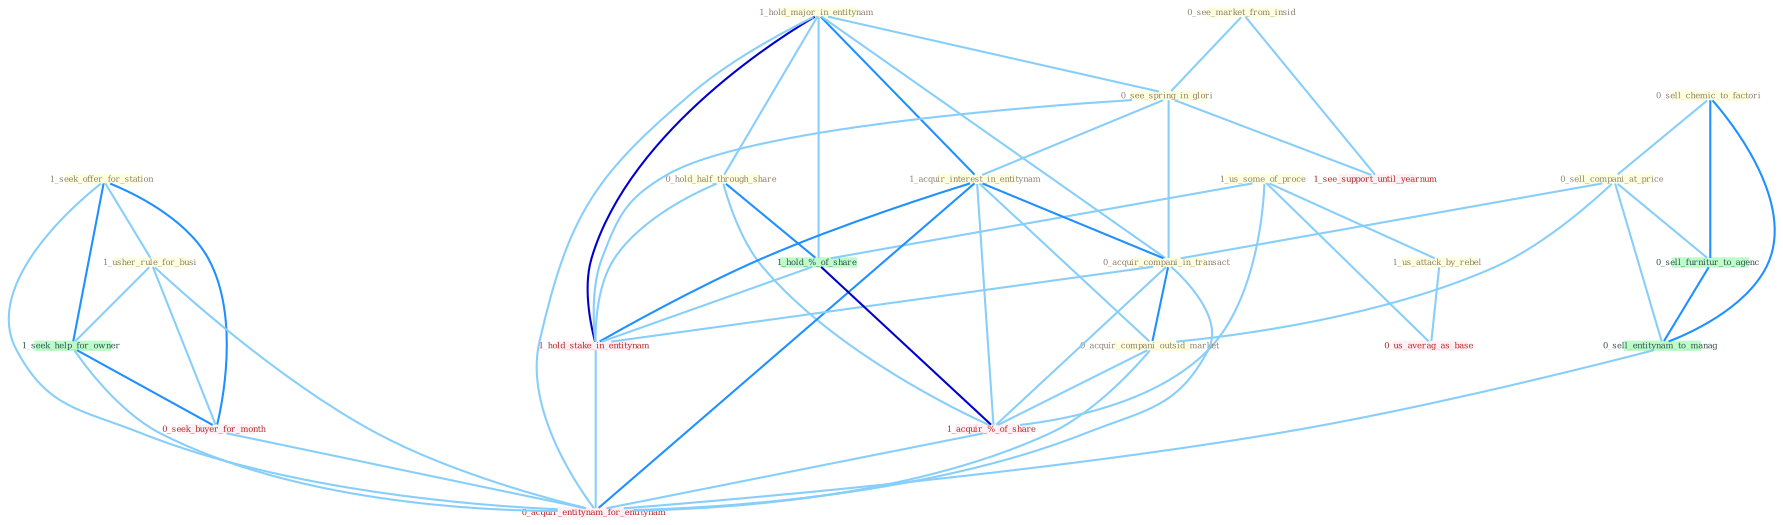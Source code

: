 Graph G{ 
    node
    [shape=polygon,style=filled,width=.5,height=.06,color="#BDFCC9",fixedsize=true,fontsize=4,
    fontcolor="#2f4f4f"];
    {node
    [color="#ffffe0", fontcolor="#8b7d6b"] "0_see_market_from_insid " "1_hold_major_in_entitynam " "0_see_spring_in_glori " "0_hold_half_through_share " "0_sell_chemic_to_factori " "1_us_some_of_proce " "0_sell_compani_at_price " "1_acquir_interest_in_entitynam " "1_seek_offer_for_station " "0_acquir_compani_in_transact " "1_usher_rule_for_busi " "0_acquir_compani_outsid_market " "1_us_attack_by_rebel "}
{node [color="#fff0f5", fontcolor="#b22222"] "1_hold_stake_in_entitynam " "0_seek_buyer_for_month " "1_acquir_%_of_share " "1_see_support_until_yearnum " "0_us_averag_as_base " "0_acquir_entitynam_for_entitynam "}
edge [color="#B0E2FF"];

	"0_see_market_from_insid " -- "0_see_spring_in_glori " [w="1", color="#87cefa" ];
	"0_see_market_from_insid " -- "1_see_support_until_yearnum " [w="1", color="#87cefa" ];
	"1_hold_major_in_entitynam " -- "0_see_spring_in_glori " [w="1", color="#87cefa" ];
	"1_hold_major_in_entitynam " -- "0_hold_half_through_share " [w="1", color="#87cefa" ];
	"1_hold_major_in_entitynam " -- "1_acquir_interest_in_entitynam " [w="2", color="#1e90ff" , len=0.8];
	"1_hold_major_in_entitynam " -- "0_acquir_compani_in_transact " [w="1", color="#87cefa" ];
	"1_hold_major_in_entitynam " -- "1_hold_%_of_share " [w="1", color="#87cefa" ];
	"1_hold_major_in_entitynam " -- "1_hold_stake_in_entitynam " [w="3", color="#0000cd" , len=0.6];
	"1_hold_major_in_entitynam " -- "0_acquir_entitynam_for_entitynam " [w="1", color="#87cefa" ];
	"0_see_spring_in_glori " -- "1_acquir_interest_in_entitynam " [w="1", color="#87cefa" ];
	"0_see_spring_in_glori " -- "0_acquir_compani_in_transact " [w="1", color="#87cefa" ];
	"0_see_spring_in_glori " -- "1_hold_stake_in_entitynam " [w="1", color="#87cefa" ];
	"0_see_spring_in_glori " -- "1_see_support_until_yearnum " [w="1", color="#87cefa" ];
	"0_hold_half_through_share " -- "1_hold_%_of_share " [w="2", color="#1e90ff" , len=0.8];
	"0_hold_half_through_share " -- "1_hold_stake_in_entitynam " [w="1", color="#87cefa" ];
	"0_hold_half_through_share " -- "1_acquir_%_of_share " [w="1", color="#87cefa" ];
	"0_sell_chemic_to_factori " -- "0_sell_compani_at_price " [w="1", color="#87cefa" ];
	"0_sell_chemic_to_factori " -- "0_sell_furnitur_to_agenc " [w="2", color="#1e90ff" , len=0.8];
	"0_sell_chemic_to_factori " -- "0_sell_entitynam_to_manag " [w="2", color="#1e90ff" , len=0.8];
	"1_us_some_of_proce " -- "1_us_attack_by_rebel " [w="1", color="#87cefa" ];
	"1_us_some_of_proce " -- "1_hold_%_of_share " [w="1", color="#87cefa" ];
	"1_us_some_of_proce " -- "1_acquir_%_of_share " [w="1", color="#87cefa" ];
	"1_us_some_of_proce " -- "0_us_averag_as_base " [w="1", color="#87cefa" ];
	"0_sell_compani_at_price " -- "0_acquir_compani_in_transact " [w="1", color="#87cefa" ];
	"0_sell_compani_at_price " -- "0_acquir_compani_outsid_market " [w="1", color="#87cefa" ];
	"0_sell_compani_at_price " -- "0_sell_furnitur_to_agenc " [w="1", color="#87cefa" ];
	"0_sell_compani_at_price " -- "0_sell_entitynam_to_manag " [w="1", color="#87cefa" ];
	"1_acquir_interest_in_entitynam " -- "0_acquir_compani_in_transact " [w="2", color="#1e90ff" , len=0.8];
	"1_acquir_interest_in_entitynam " -- "0_acquir_compani_outsid_market " [w="1", color="#87cefa" ];
	"1_acquir_interest_in_entitynam " -- "1_hold_stake_in_entitynam " [w="2", color="#1e90ff" , len=0.8];
	"1_acquir_interest_in_entitynam " -- "1_acquir_%_of_share " [w="1", color="#87cefa" ];
	"1_acquir_interest_in_entitynam " -- "0_acquir_entitynam_for_entitynam " [w="2", color="#1e90ff" , len=0.8];
	"1_seek_offer_for_station " -- "1_usher_rule_for_busi " [w="1", color="#87cefa" ];
	"1_seek_offer_for_station " -- "1_seek_help_for_owner " [w="2", color="#1e90ff" , len=0.8];
	"1_seek_offer_for_station " -- "0_seek_buyer_for_month " [w="2", color="#1e90ff" , len=0.8];
	"1_seek_offer_for_station " -- "0_acquir_entitynam_for_entitynam " [w="1", color="#87cefa" ];
	"0_acquir_compani_in_transact " -- "0_acquir_compani_outsid_market " [w="2", color="#1e90ff" , len=0.8];
	"0_acquir_compani_in_transact " -- "1_hold_stake_in_entitynam " [w="1", color="#87cefa" ];
	"0_acquir_compani_in_transact " -- "1_acquir_%_of_share " [w="1", color="#87cefa" ];
	"0_acquir_compani_in_transact " -- "0_acquir_entitynam_for_entitynam " [w="1", color="#87cefa" ];
	"1_usher_rule_for_busi " -- "1_seek_help_for_owner " [w="1", color="#87cefa" ];
	"1_usher_rule_for_busi " -- "0_seek_buyer_for_month " [w="1", color="#87cefa" ];
	"1_usher_rule_for_busi " -- "0_acquir_entitynam_for_entitynam " [w="1", color="#87cefa" ];
	"0_acquir_compani_outsid_market " -- "1_acquir_%_of_share " [w="1", color="#87cefa" ];
	"0_acquir_compani_outsid_market " -- "0_acquir_entitynam_for_entitynam " [w="1", color="#87cefa" ];
	"1_us_attack_by_rebel " -- "0_us_averag_as_base " [w="1", color="#87cefa" ];
	"1_hold_%_of_share " -- "1_hold_stake_in_entitynam " [w="1", color="#87cefa" ];
	"1_hold_%_of_share " -- "1_acquir_%_of_share " [w="3", color="#0000cd" , len=0.6];
	"1_hold_stake_in_entitynam " -- "0_acquir_entitynam_for_entitynam " [w="1", color="#87cefa" ];
	"1_seek_help_for_owner " -- "0_seek_buyer_for_month " [w="2", color="#1e90ff" , len=0.8];
	"1_seek_help_for_owner " -- "0_acquir_entitynam_for_entitynam " [w="1", color="#87cefa" ];
	"0_seek_buyer_for_month " -- "0_acquir_entitynam_for_entitynam " [w="1", color="#87cefa" ];
	"1_acquir_%_of_share " -- "0_acquir_entitynam_for_entitynam " [w="1", color="#87cefa" ];
	"0_sell_furnitur_to_agenc " -- "0_sell_entitynam_to_manag " [w="2", color="#1e90ff" , len=0.8];
	"0_sell_entitynam_to_manag " -- "0_acquir_entitynam_for_entitynam " [w="1", color="#87cefa" ];
}